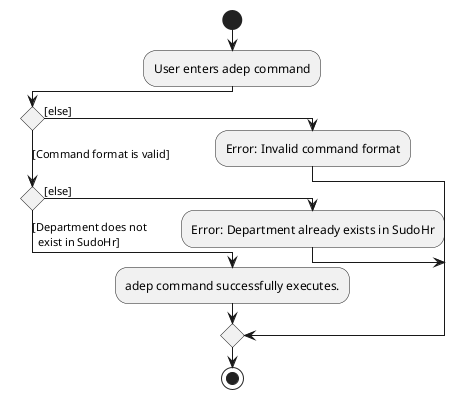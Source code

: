 
@startuml
!pragma useVerticalIf on
start
:User enters adep command;
if () then ([else])
  :Error: Invalid command format;
([Command format is valid])elseif () then ([else])
  :Error: Department already exists in SudoHr;
 else ([Department does not
  exist in SudoHr])
  :adep command successfully executes.;
 endif
stop

@enduml
